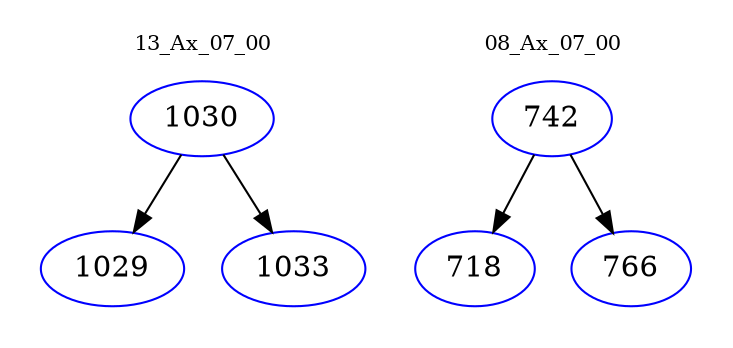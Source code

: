 digraph{
subgraph cluster_0 {
color = white
label = "13_Ax_07_00";
fontsize=10;
T0_1030 [label="1030", color="blue"]
T0_1030 -> T0_1029 [color="black"]
T0_1029 [label="1029", color="blue"]
T0_1030 -> T0_1033 [color="black"]
T0_1033 [label="1033", color="blue"]
}
subgraph cluster_1 {
color = white
label = "08_Ax_07_00";
fontsize=10;
T1_742 [label="742", color="blue"]
T1_742 -> T1_718 [color="black"]
T1_718 [label="718", color="blue"]
T1_742 -> T1_766 [color="black"]
T1_766 [label="766", color="blue"]
}
}
